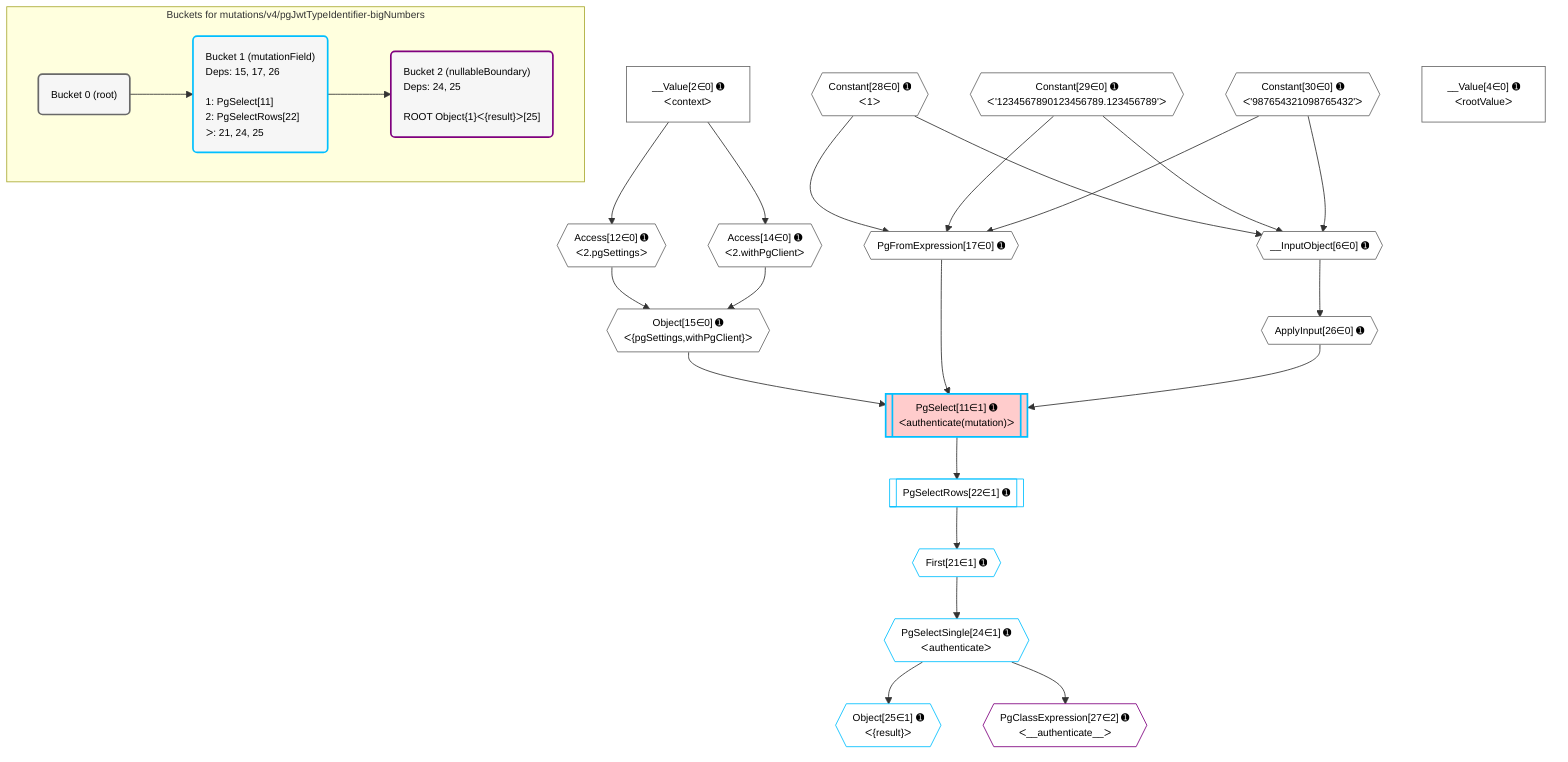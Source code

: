 %%{init: {'themeVariables': { 'fontSize': '12px'}}}%%
graph TD
    classDef path fill:#eee,stroke:#000,color:#000
    classDef plan fill:#fff,stroke-width:1px,color:#000
    classDef itemplan fill:#fff,stroke-width:2px,color:#000
    classDef unbatchedplan fill:#dff,stroke-width:1px,color:#000
    classDef sideeffectplan fill:#fcc,stroke-width:2px,color:#000
    classDef bucket fill:#f6f6f6,color:#000,stroke-width:2px,text-align:left

    subgraph "Buckets for mutations/v4/pgJwtTypeIdentifier-bigNumbers"
    Bucket0("Bucket 0 (root)"):::bucket
    Bucket1("Bucket 1 (mutationField)<br />Deps: 15, 17, 26<br /><br />1: PgSelect[11]<br />2: PgSelectRows[22]<br />ᐳ: 21, 24, 25"):::bucket
    Bucket2("Bucket 2 (nullableBoundary)<br />Deps: 24, 25<br /><br />ROOT Object{1}ᐸ{result}ᐳ[25]"):::bucket
    end
    Bucket0 --> Bucket1
    Bucket1 --> Bucket2

    %% plan dependencies
    __InputObject6{{"__InputObject[6∈0] ➊"}}:::plan
    Constant28{{"Constant[28∈0] ➊<br />ᐸ1ᐳ"}}:::plan
    Constant29{{"Constant[29∈0] ➊<br />ᐸ'1234567890123456789.123456789'ᐳ"}}:::plan
    Constant30{{"Constant[30∈0] ➊<br />ᐸ'987654321098765432'ᐳ"}}:::plan
    Constant28 & Constant29 & Constant30 --> __InputObject6
    PgFromExpression17{{"PgFromExpression[17∈0] ➊"}}:::plan
    Constant28 & Constant29 & Constant30 --> PgFromExpression17
    Object15{{"Object[15∈0] ➊<br />ᐸ{pgSettings,withPgClient}ᐳ"}}:::plan
    Access12{{"Access[12∈0] ➊<br />ᐸ2.pgSettingsᐳ"}}:::plan
    Access14{{"Access[14∈0] ➊<br />ᐸ2.withPgClientᐳ"}}:::plan
    Access12 & Access14 --> Object15
    __Value2["__Value[2∈0] ➊<br />ᐸcontextᐳ"]:::plan
    __Value2 --> Access12
    __Value2 --> Access14
    ApplyInput26{{"ApplyInput[26∈0] ➊"}}:::plan
    __InputObject6 --> ApplyInput26
    __Value4["__Value[4∈0] ➊<br />ᐸrootValueᐳ"]:::plan
    PgSelect11[["PgSelect[11∈1] ➊<br />ᐸauthenticate(mutation)ᐳ"]]:::sideeffectplan
    Object15 & PgFromExpression17 & ApplyInput26 --> PgSelect11
    First21{{"First[21∈1] ➊"}}:::plan
    PgSelectRows22[["PgSelectRows[22∈1] ➊"]]:::plan
    PgSelectRows22 --> First21
    PgSelect11 --> PgSelectRows22
    PgSelectSingle24{{"PgSelectSingle[24∈1] ➊<br />ᐸauthenticateᐳ"}}:::plan
    First21 --> PgSelectSingle24
    Object25{{"Object[25∈1] ➊<br />ᐸ{result}ᐳ"}}:::plan
    PgSelectSingle24 --> Object25
    PgClassExpression27{{"PgClassExpression[27∈2] ➊<br />ᐸ__authenticate__ᐳ"}}:::plan
    PgSelectSingle24 --> PgClassExpression27

    %% define steps
    classDef bucket0 stroke:#696969
    class Bucket0,__Value2,__Value4,__InputObject6,Access12,Access14,Object15,PgFromExpression17,ApplyInput26,Constant28,Constant29,Constant30 bucket0
    classDef bucket1 stroke:#00bfff
    class Bucket1,PgSelect11,First21,PgSelectRows22,PgSelectSingle24,Object25 bucket1
    classDef bucket2 stroke:#7f007f
    class Bucket2,PgClassExpression27 bucket2